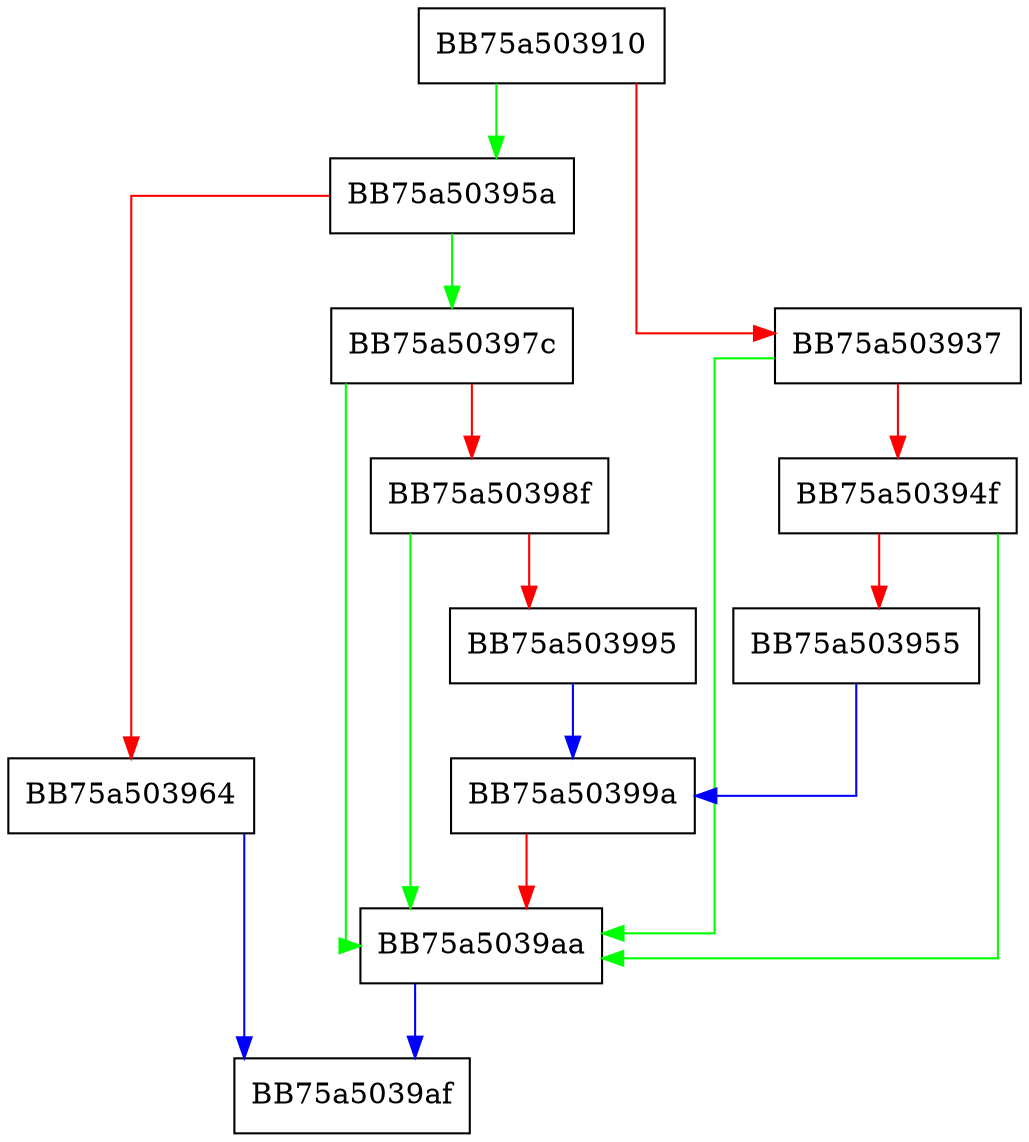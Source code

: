 digraph MpContainerRead {
  node [shape="box"];
  graph [splines=ortho];
  BB75a503910 -> BB75a50395a [color="green"];
  BB75a503910 -> BB75a503937 [color="red"];
  BB75a503937 -> BB75a5039aa [color="green"];
  BB75a503937 -> BB75a50394f [color="red"];
  BB75a50394f -> BB75a5039aa [color="green"];
  BB75a50394f -> BB75a503955 [color="red"];
  BB75a503955 -> BB75a50399a [color="blue"];
  BB75a50395a -> BB75a50397c [color="green"];
  BB75a50395a -> BB75a503964 [color="red"];
  BB75a503964 -> BB75a5039af [color="blue"];
  BB75a50397c -> BB75a5039aa [color="green"];
  BB75a50397c -> BB75a50398f [color="red"];
  BB75a50398f -> BB75a5039aa [color="green"];
  BB75a50398f -> BB75a503995 [color="red"];
  BB75a503995 -> BB75a50399a [color="blue"];
  BB75a50399a -> BB75a5039aa [color="red"];
  BB75a5039aa -> BB75a5039af [color="blue"];
}